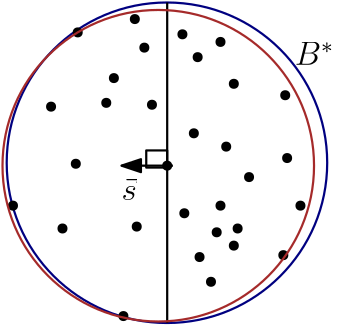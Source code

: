 <?xml version="1.0"?>
<!DOCTYPE ipe SYSTEM "ipe.dtd">
<ipe version="70005" creator="Ipe 7.1.4">
<info created="D:20150806174502" modified="D:20150806174741"/>
<ipestyle name="basic">
<symbol name="arrow/arc(spx)">
<path stroke="sym-stroke" fill="sym-stroke" pen="sym-pen">
0 0 m
-1 0.333 l
-1 -0.333 l
h
</path>
</symbol>
<symbol name="arrow/farc(spx)">
<path stroke="sym-stroke" fill="white" pen="sym-pen">
0 0 m
-1 0.333 l
-1 -0.333 l
h
</path>
</symbol>
<symbol name="mark/circle(sx)" transformations="translations">
<path fill="sym-stroke">
0.6 0 0 0.6 0 0 e
0.4 0 0 0.4 0 0 e
</path>
</symbol>
<symbol name="mark/disk(sx)" transformations="translations">
<path fill="sym-stroke">
0.6 0 0 0.6 0 0 e
</path>
</symbol>
<symbol name="mark/fdisk(sfx)" transformations="translations">
<group>
<path fill="sym-fill">
0.5 0 0 0.5 0 0 e
</path>
<path fill="sym-stroke" fillrule="eofill">
0.6 0 0 0.6 0 0 e
0.4 0 0 0.4 0 0 e
</path>
</group>
</symbol>
<symbol name="mark/box(sx)" transformations="translations">
<path fill="sym-stroke" fillrule="eofill">
-0.6 -0.6 m
0.6 -0.6 l
0.6 0.6 l
-0.6 0.6 l
h
-0.4 -0.4 m
0.4 -0.4 l
0.4 0.4 l
-0.4 0.4 l
h
</path>
</symbol>
<symbol name="mark/square(sx)" transformations="translations">
<path fill="sym-stroke">
-0.6 -0.6 m
0.6 -0.6 l
0.6 0.6 l
-0.6 0.6 l
h
</path>
</symbol>
<symbol name="mark/fsquare(sfx)" transformations="translations">
<group>
<path fill="sym-fill">
-0.5 -0.5 m
0.5 -0.5 l
0.5 0.5 l
-0.5 0.5 l
h
</path>
<path fill="sym-stroke" fillrule="eofill">
-0.6 -0.6 m
0.6 -0.6 l
0.6 0.6 l
-0.6 0.6 l
h
-0.4 -0.4 m
0.4 -0.4 l
0.4 0.4 l
-0.4 0.4 l
h
</path>
</group>
</symbol>
<symbol name="mark/cross(sx)" transformations="translations">
<group>
<path fill="sym-stroke">
-0.43 -0.57 m
0.57 0.43 l
0.43 0.57 l
-0.57 -0.43 l
h
</path>
<path fill="sym-stroke">
-0.43 0.57 m
0.57 -0.43 l
0.43 -0.57 l
-0.57 0.43 l
h
</path>
</group>
</symbol>
<symbol name="arrow/fnormal(spx)">
<path stroke="sym-stroke" fill="white" pen="sym-pen">
0 0 m
-1 0.333 l
-1 -0.333 l
h
</path>
</symbol>
<symbol name="arrow/pointed(spx)">
<path stroke="sym-stroke" fill="sym-stroke" pen="sym-pen">
0 0 m
-1 0.333 l
-0.8 0 l
-1 -0.333 l
h
</path>
</symbol>
<symbol name="arrow/fpointed(spx)">
<path stroke="sym-stroke" fill="white" pen="sym-pen">
0 0 m
-1 0.333 l
-0.8 0 l
-1 -0.333 l
h
</path>
</symbol>
<symbol name="arrow/linear(spx)">
<path stroke="sym-stroke" pen="sym-pen">
-1 0.333 m
0 0 l
-1 -0.333 l
</path>
</symbol>
<symbol name="arrow/fdouble(spx)">
<path stroke="sym-stroke" fill="white" pen="sym-pen">
0 0 m
-1 0.333 l
-1 -0.333 l
h
-1 0 m
-2 0.333 l
-2 -0.333 l
h
</path>
</symbol>
<symbol name="arrow/double(spx)">
<path stroke="sym-stroke" fill="sym-stroke" pen="sym-pen">
0 0 m
-1 0.333 l
-1 -0.333 l
h
-1 0 m
-2 0.333 l
-2 -0.333 l
h
</path>
</symbol>
<pen name="heavier" value="0.8"/>
<pen name="fat" value="1.2"/>
<pen name="ultrafat" value="2"/>
<symbolsize name="large" value="5"/>
<symbolsize name="small" value="2"/>
<symbolsize name="tiny" value="1.1"/>
<arrowsize name="large" value="10"/>
<arrowsize name="small" value="5"/>
<arrowsize name="tiny" value="3"/>
<color name="red" value="1 0 0"/>
<color name="green" value="0 1 0"/>
<color name="blue" value="0 0 1"/>
<color name="yellow" value="1 1 0"/>
<color name="orange" value="1 0.647 0"/>
<color name="gold" value="1 0.843 0"/>
<color name="purple" value="0.627 0.125 0.941"/>
<color name="gray" value="0.745"/>
<color name="brown" value="0.647 0.165 0.165"/>
<color name="navy" value="0 0 0.502"/>
<color name="pink" value="1 0.753 0.796"/>
<color name="seagreen" value="0.18 0.545 0.341"/>
<color name="turquoise" value="0.251 0.878 0.816"/>
<color name="violet" value="0.933 0.51 0.933"/>
<color name="darkblue" value="0 0 0.545"/>
<color name="darkcyan" value="0 0.545 0.545"/>
<color name="darkgray" value="0.663"/>
<color name="darkgreen" value="0 0.392 0"/>
<color name="darkmagenta" value="0.545 0 0.545"/>
<color name="darkorange" value="1 0.549 0"/>
<color name="darkred" value="0.545 0 0"/>
<color name="lightblue" value="0.678 0.847 0.902"/>
<color name="lightcyan" value="0.878 1 1"/>
<color name="lightgray" value="0.827"/>
<color name="lightgreen" value="0.565 0.933 0.565"/>
<color name="lightyellow" value="1 1 0.878"/>
<dashstyle name="dashed" value="[4] 0"/>
<dashstyle name="dotted" value="[1 3] 0"/>
<dashstyle name="dash dotted" value="[4 2 1 2] 0"/>
<dashstyle name="dash dot dotted" value="[4 2 1 2 1 2] 0"/>
<textsize name="large" value="\large"/>
<textsize name="Large" value="\Large"/>
<textsize name="LARGE" value="\LARGE"/>
<textsize name="huge" value="\huge"/>
<textsize name="Huge" value="\Huge"/>
<textsize name="small" value="\small"/>
<textsize name="footnote" value="\footnotesize"/>
<textsize name="tiny" value="\tiny"/>
<textstyle name="center" begin="\begin{center}" end="\end{center}"/>
<textstyle name="itemize" begin="\begin{itemize}" end="\end{itemize}"/>
<textstyle name="item" begin="\begin{itemize}\item{}" end="\end{itemize}"/>
<gridsize name="4 pts" value="4"/>
<gridsize name="8 pts (~3 mm)" value="8"/>
<gridsize name="16 pts (~6 mm)" value="16"/>
<gridsize name="32 pts (~12 mm)" value="32"/>
<gridsize name="10 pts (~3.5 mm)" value="10"/>
<gridsize name="20 pts (~7 mm)" value="20"/>
<gridsize name="14 pts (~5 mm)" value="14"/>
<gridsize name="28 pts (~10 mm)" value="28"/>
<gridsize name="56 pts (~20 mm)" value="56"/>
<anglesize name="90 deg" value="90"/>
<anglesize name="60 deg" value="60"/>
<anglesize name="45 deg" value="45"/>
<anglesize name="30 deg" value="30"/>
<anglesize name="22.5 deg" value="22.5"/>
<tiling name="falling" angle="-60" step="4" width="1"/>
<tiling name="rising" angle="30" step="4" width="1"/>
</ipestyle>
<page>
<layer name="alpha"/>
<view layers="alpha" active="alpha"/>
<path layer="alpha" stroke="navy" pen="heavier">
57.6888 0 0 57.6888 160 672 e
</path>
<use name="mark/disk(sx)" pos="160.086 670.948" size="normal" stroke="black"/>
<path stroke="black" pen="heavier">
160.088 729.689 m
160.086 614.311 l
</path>
<path stroke="black" pen="heavier">
160.086 670.263 m
160.086 676.431 l
152.547 676.431 l
152.547 670.263 l
h
</path>
<path stroke="black" pen="heavier" arrow="normal/normal">
162.142 670.948 m
143.638 670.948 l
</path>
<text matrix="1 0 0 1 -20.5602 -0.0001968" transformations="translations" pos="226.566 707.272" stroke="black" type="label" width="14.229" height="8.169" depth="0" valign="baseline" size="large">$B^*$</text>
<text matrix="1 0 0 1 -82.9279 -48.6607" transformations="translations" pos="226.566 707.272" stroke="black" type="label" width="5.514" height="8.521" depth="0" valign="baseline" size="large">$\vec{s}$</text>
<use name="mark/disk(sx)" pos="127.875 718.923" size="normal" stroke="black"/>
<use name="mark/disk(sx)" pos="104.573 656.555" size="normal" stroke="black"/>
<use name="mark/disk(sx)" pos="144.323 616.805" size="normal" stroke="black"/>
<use name="mark/disk(sx)" pos="149.121 649.017" size="normal" stroke="black"/>
<use name="mark/disk(sx)" pos="122.392 648.331" size="normal" stroke="black"/>
<use name="mark/disk(sx)" pos="127.189 671.633" size="normal" stroke="black"/>
<use name="mark/disk(sx)" pos="138.155 693.565" size="normal" stroke="black"/>
<use name="mark/disk(sx)" pos="118.28 692.194" size="normal" stroke="black"/>
<use name="mark/disk(sx)" pos="151.862 713.44" size="normal" stroke="black"/>
<use name="mark/disk(sx)" pos="184.074 700.418" size="normal" stroke="black"/>
<use name="mark/disk(sx)" pos="189.557 666.836" size="normal" stroke="black"/>
<use name="mark/disk(sx)" pos="166.255 653.814" size="normal" stroke="black"/>
<use name="mark/disk(sx)" pos="169.681 682.599" size="normal" stroke="black"/>
<use name="mark/disk(sx)" pos="179.276 715.496" size="normal" stroke="black"/>
<use name="mark/disk(sx)" pos="203.264 673.689" size="normal" stroke="black"/>
<use name="mark/disk(sx)" pos="201.893 638.736" size="normal" stroke="black"/>
<use name="mark/disk(sx)" pos="171.737 638.051" size="normal" stroke="black"/>
<use name="mark/disk(sx)" pos="185.445 648.331" size="normal" stroke="black"/>
<use name="mark/disk(sx)" pos="179.276 656.555" size="normal" stroke="black"/>
<use name="mark/disk(sx)" pos="177.906 646.961" size="normal" stroke="black"/>
<use name="mark/disk(sx)" pos="184.074 642.163" size="normal" stroke="black"/>
<use name="mark/disk(sx)" pos="175.85 629.141" size="normal" stroke="black"/>
<use name="mark/disk(sx)" pos="208.061 656.555" size="normal" stroke="black"/>
<use name="mark/disk(sx)" pos="181.332 677.801" size="normal" stroke="black"/>
<use name="mark/disk(sx)" pos="202.578 696.306" size="normal" stroke="black"/>
<use name="mark/disk(sx)" pos="171.052 710.013" size="normal" stroke="black"/>
<use name="mark/disk(sx)" pos="165.569 718.237" size="normal" stroke="black"/>
<use name="mark/disk(sx)" pos="148.435 723.72" size="normal" stroke="black"/>
<use name="mark/disk(sx)" pos="140.896 702.474" size="normal" stroke="black"/>
<use name="mark/disk(sx)" pos="154.604 692.879" size="normal" stroke="black"/>
<path stroke="brown" pen="heavier">
56.0766 0 0 56.0766 156.874 670.927 e
</path>
</page>
</ipe>
